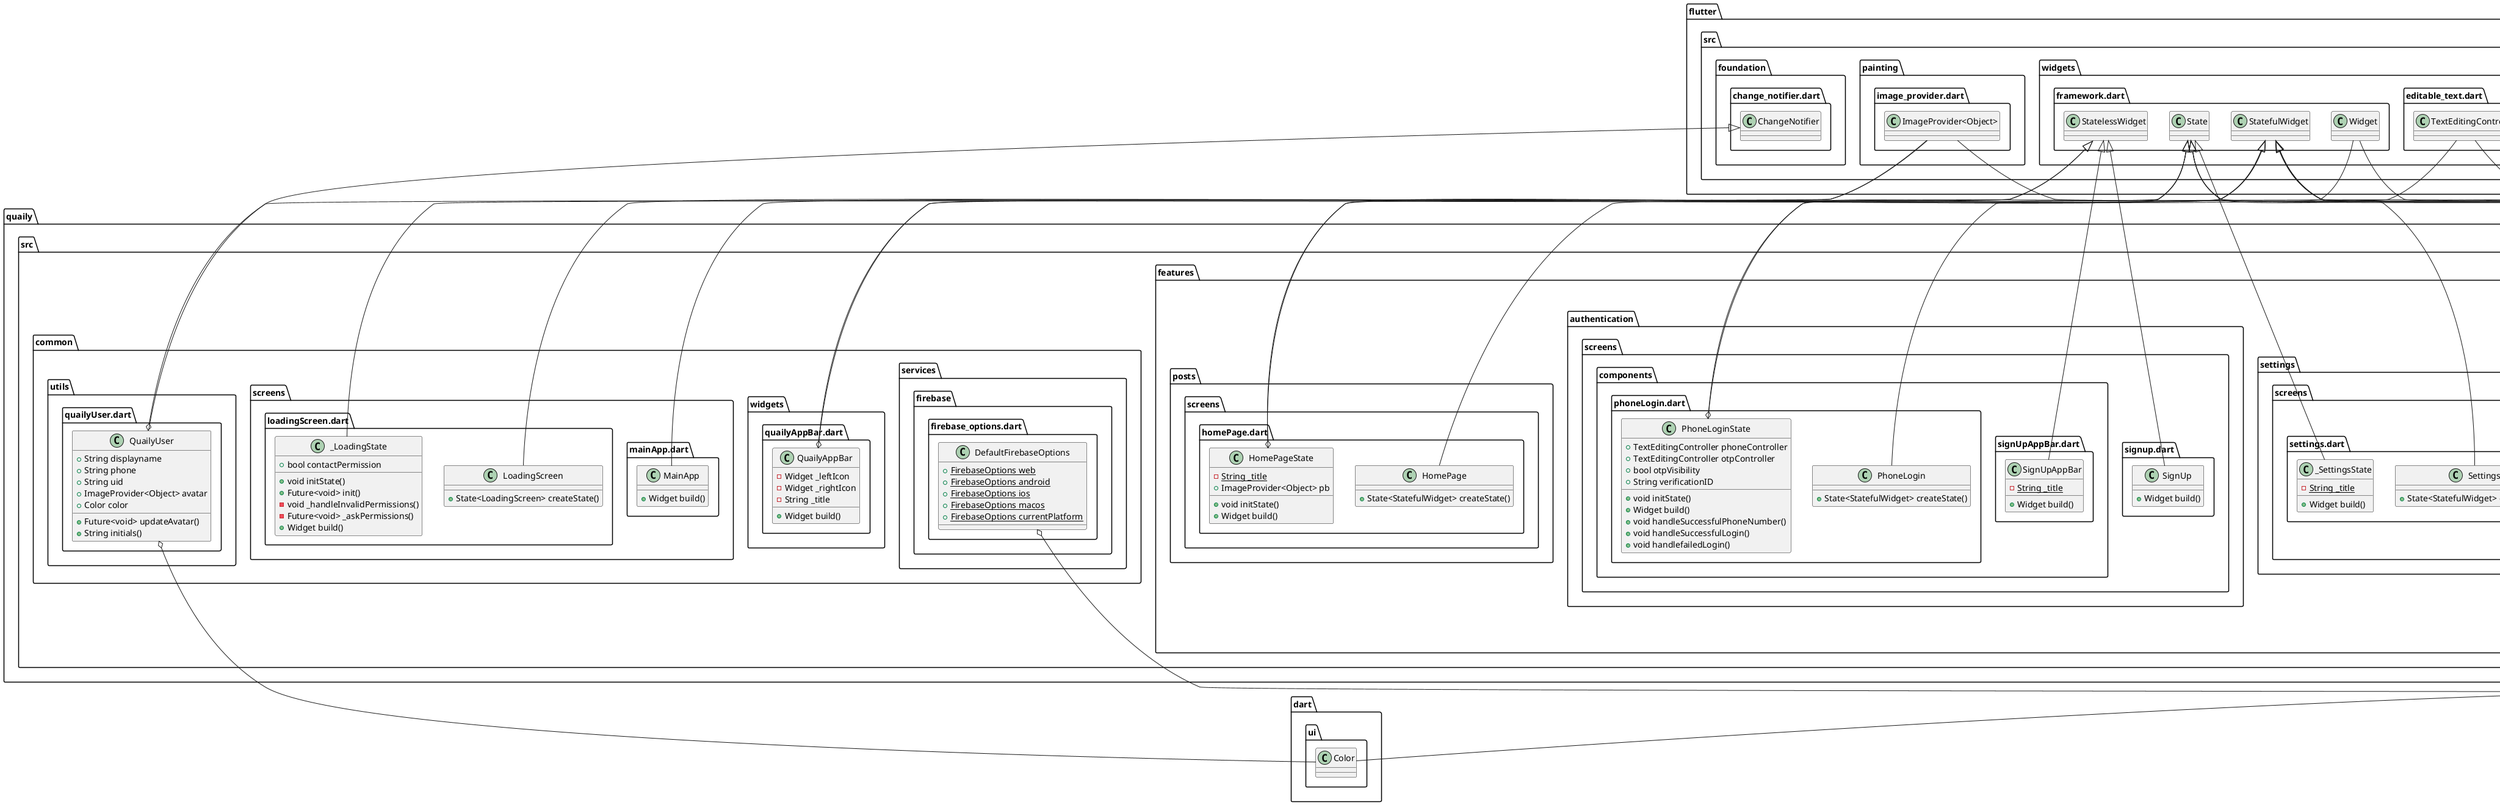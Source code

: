 @startuml
set namespaceSeparator ::

class "quaily::src::features::friends::components::contactListWidget.dart::ContactListWidget" {
  +ContactListWidgetState createState()
}

"flutter::src::widgets::framework.dart::StatefulWidget" <|-- "quaily::src::features::friends::components::contactListWidget.dart::ContactListWidget"

class "quaily::src::features::friends::components::contactListWidget.dart::ContactListWidgetState" {
  +TextEditingController searchbarController
  +Widget userListWidget
  +Widget contactListWidget
  +Widget friendRequestInWidget
  +Widget friendRequestOutWidget
  +bool showUserList
  +bool showContactList
  +bool showFriendRequestOut
  +bool showFriendRequestIn
  +IconButton createAddContact()
  +IconButton createInviteContact()
  +void initState()
  +void renderUserContact()
  +void renderContacts()
  +void renderFriendRequestIn()
  +void renderFriendRequestOut()
  +Widget build()
}

"quaily::src::features::friends::components::contactListWidget.dart::ContactListWidgetState" o-- "flutter::src::widgets::editable_text.dart::TextEditingController"
"quaily::src::features::friends::components::contactListWidget.dart::ContactListWidgetState" o-- "flutter::src::widgets::framework.dart::Widget"
"flutter::src::widgets::framework.dart::State" <|-- "quaily::src::features::friends::components::contactListWidget.dart::ContactListWidgetState"

class "quaily::src::features::friends::utils::customContact.dart::ContactsService" {
  {static} +Future<Map<String, Contact>> getContactsNew()
  {static} +Future<Uint8List?> getAvatar()
}

"contacts_service::contacts_service.dart::ContactsService" <|-- "quaily::src::features::friends::utils::customContact.dart::ContactsService"

class "quaily::src::features::friends::utils::customContact.dart::Contact" {
  +Color? color
  +Color getColor()
}

"quaily::src::features::friends::utils::customContact.dart::Contact" o-- "dart::ui::Color"
"contacts_service::contacts_service.dart::Contact" <|-- "quaily::src::features::friends::utils::customContact.dart::Contact"

class "quaily::src::features::friends::utils::customContact.dart::Item" {
}

"contacts_service::contacts_service.dart::Item" <|-- "quaily::src::features::friends::utils::customContact.dart::Item"

class "quaily::src::features::friends::screens::friends.dart::Friends" {
  +State<StatefulWidget> createState()
}

"flutter::src::widgets::framework.dart::StatefulWidget" <|-- "quaily::src::features::friends::screens::friends.dart::Friends"

class "quaily::src::features::friends::screens::friends.dart::_FriendsState" {
  {static} -String _title
  -TabController _tabController
  +bool permission
  +void initState()
  -void _handleInvalidPermissions()
  -Future<void> _askPermissions()
  +Widget build()
}

"quaily::src::features::friends::screens::friends.dart::_FriendsState" o-- "flutter::src::material::tab_controller.dart::TabController"
"flutter::src::widgets::framework.dart::State" <|-- "quaily::src::features::friends::screens::friends.dart::_FriendsState"
"flutter::src::widgets::ticker_provider.dart::TickerProviderStateMixin" <|-- "quaily::src::features::friends::screens::friends.dart::_FriendsState"

class "quaily::src::features::posts::screens::homePage.dart::HomePage" {
  +State<StatefulWidget> createState()
}

"flutter::src::widgets::framework.dart::StatefulWidget" <|-- "quaily::src::features::posts::screens::homePage.dart::HomePage"

class "quaily::src::features::posts::screens::homePage.dart::HomePageState" {
  {static} -String _title
  +ImageProvider<Object> pb
  +void initState()
  +Widget build()
}

"quaily::src::features::posts::screens::homePage.dart::HomePageState" o-- "flutter::src::painting::image_provider.dart::ImageProvider<Object>"
"flutter::src::widgets::framework.dart::State" <|-- "quaily::src::features::posts::screens::homePage.dart::HomePageState"

class "quaily::src::features::settings::screens::profile.dart::Profile" {
  +State<StatefulWidget> createState()
}

"flutter::src::widgets::framework.dart::StatefulWidget" <|-- "quaily::src::features::settings::screens::profile.dart::Profile"

class "quaily::src::features::settings::screens::profile.dart::_ProfileState" {
  {static} -String _title
  +User? user
  +ImageProvider<Object> pb
  +Future<void> pickImage()
  +void initState()
  +Widget build()
}

"quaily::src::features::settings::screens::profile.dart::_ProfileState" o-- "firebase_auth::firebase_auth.dart::User"
"quaily::src::features::settings::screens::profile.dart::_ProfileState" o-- "flutter::src::painting::image_provider.dart::ImageProvider<Object>"
"flutter::src::widgets::framework.dart::State" <|-- "quaily::src::features::settings::screens::profile.dart::_ProfileState"

class "quaily::src::features::settings::screens::settings.dart::Settings" {
  +State<StatefulWidget> createState()
}

"flutter::src::widgets::framework.dart::StatefulWidget" <|-- "quaily::src::features::settings::screens::settings.dart::Settings"

class "quaily::src::features::settings::screens::settings.dart::_SettingsState" {
  {static} -String _title
  +Widget build()
}

"flutter::src::widgets::framework.dart::State" <|-- "quaily::src::features::settings::screens::settings.dart::_SettingsState"

class "quaily::src::features::authentication::screens::signup.dart::SignUp" {
  +Widget build()
}

"flutter::src::widgets::framework.dart::StatelessWidget" <|-- "quaily::src::features::authentication::screens::signup.dart::SignUp"

class "quaily::src::features::authentication::screens::components::signUpAppBar.dart::SignUpAppBar" {
  {static} -String _title
  +Widget build()
}

"flutter::src::widgets::framework.dart::StatelessWidget" <|-- "quaily::src::features::authentication::screens::components::signUpAppBar.dart::SignUpAppBar"

class "quaily::src::features::authentication::screens::components::phoneLogin.dart::PhoneLogin" {
  +State<StatefulWidget> createState()
}

"flutter::src::widgets::framework.dart::StatefulWidget" <|-- "quaily::src::features::authentication::screens::components::phoneLogin.dart::PhoneLogin"

class "quaily::src::features::authentication::screens::components::phoneLogin.dart::PhoneLoginState" {
  +TextEditingController phoneController
  +TextEditingController otpController
  +bool otpVisibility
  +String verificationID
  +void initState()
  +Widget build()
  +void handleSuccessfulPhoneNumber()
  +void handleSuccessfulLogin()
  +void handlefailedLogin()
}

"quaily::src::features::authentication::screens::components::phoneLogin.dart::PhoneLoginState" o-- "flutter::src::widgets::editable_text.dart::TextEditingController"
"flutter::src::widgets::framework.dart::State" <|-- "quaily::src::features::authentication::screens::components::phoneLogin.dart::PhoneLoginState"

class "quaily::src::common::services::firebase::firebase_options.dart::DefaultFirebaseOptions" {
  {static} +FirebaseOptions web
  {static} +FirebaseOptions android
  {static} +FirebaseOptions ios
  {static} +FirebaseOptions macos
  {static} +FirebaseOptions currentPlatform
}

"quaily::src::common::services::firebase::firebase_options.dart::DefaultFirebaseOptions" o-- "firebase_core_platform_interface::firebase_core_platform_interface.dart::FirebaseOptions"

class "quaily::src::common::utils::quailyUser.dart::QuailyUser" {
  +String displayname
  +String phone
  +String uid
  +ImageProvider<Object> avatar
  +Color color
  +Future<void> updateAvatar()
  +String initials()
}

"quaily::src::common::utils::quailyUser.dart::QuailyUser" o-- "flutter::src::painting::image_provider.dart::ImageProvider<Object>"
"quaily::src::common::utils::quailyUser.dart::QuailyUser" o-- "dart::ui::Color"
"flutter::src::foundation::change_notifier.dart::ChangeNotifier" <|-- "quaily::src::common::utils::quailyUser.dart::QuailyUser"

class "quaily::src::common::widgets::quailyAppBar.dart::QuailyAppBar" {
  -Widget _leftIcon
  -Widget _rightIcon
  -String _title
  +Widget build()
}

"quaily::src::common::widgets::quailyAppBar.dart::QuailyAppBar" o-- "flutter::src::widgets::framework.dart::Widget"
"flutter::src::widgets::framework.dart::StatelessWidget" <|-- "quaily::src::common::widgets::quailyAppBar.dart::QuailyAppBar"

class "quaily::src::common::screens::mainApp.dart::MainApp" {
  +Widget build()
}

"flutter::src::widgets::framework.dart::StatelessWidget" <|-- "quaily::src::common::screens::mainApp.dart::MainApp"

class "quaily::src::common::screens::loadingScreen.dart::LoadingScreen" {
  +State<LoadingScreen> createState()
}

"flutter::src::widgets::framework.dart::StatefulWidget" <|-- "quaily::src::common::screens::loadingScreen.dart::LoadingScreen"

class "quaily::src::common::screens::loadingScreen.dart::_LoadingState" {
  +bool contactPermission
  +void initState()
  +Future<void> init()
  -void _handleInvalidPermissions()
  -Future<void> _askPermissions()
  +Widget build()
}

"flutter::src::widgets::framework.dart::State" <|-- "quaily::src::common::screens::loadingScreen.dart::_LoadingState"

class "quaily::firebase_options.dart::DefaultFirebaseOptions" {
  {static} +FirebaseOptions web
  {static} +FirebaseOptions android
  {static} +FirebaseOptions ios
  {static} +FirebaseOptions macos
  {static} +FirebaseOptions currentPlatform
}

"quaily::firebase_options.dart::DefaultFirebaseOptions" o-- "firebase_core_platform_interface::firebase_core_platform_interface.dart::FirebaseOptions"


@enduml
